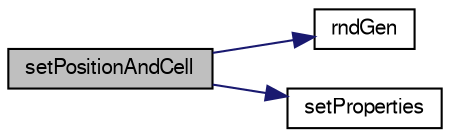 digraph "setPositionAndCell"
{
  bgcolor="transparent";
  edge [fontname="FreeSans",fontsize="10",labelfontname="FreeSans",labelfontsize="10"];
  node [fontname="FreeSans",fontsize="10",shape=record];
  rankdir="LR";
  Node190 [label="setPositionAndCell",height=0.2,width=0.4,color="black", fillcolor="grey75", style="filled", fontcolor="black"];
  Node190 -> Node191 [color="midnightblue",fontsize="10",style="solid",fontname="FreeSans"];
  Node191 [label="rndGen",height=0.2,width=0.4,color="black",URL="$a38939.html#ab8597af4c8d0209c2e0c9b1982782bfb"];
  Node190 -> Node192 [color="midnightblue",fontsize="10",style="solid",fontname="FreeSans"];
  Node192 [label="setProperties",height=0.2,width=0.4,color="black",URL="$a24094.html#a9c29fb14e9bea94ae75c185efe894b00",tooltip="Set the parcel properties. "];
}
